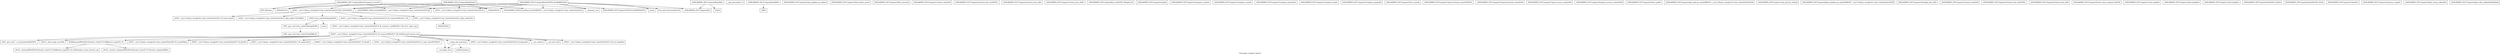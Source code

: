 digraph "Call graph: compute_bond.ll" {
	label="Call graph: compute_bond.ll";

	Node0x5636dd7a4550 [shape=record,label="{_ZN9LAMMPS_NS11ComputeBondC2EPNS_6LAMMPSEiPPc}"];
	Node0x5636dd7a4550 -> Node0x5636dd7eeb00;
	Node0x5636dd7a4550 -> Node0x5636dd7a4a30;
	Node0x5636dd7a4550 -> Node0x5636dd7a4cf0;
	Node0x5636dd7a4550 -> Node0x5636dd7adbb0;
	Node0x5636dd7a4550 -> Node0x5636dd7ba3d0;
	Node0x5636dd7a4550 -> Node0x5636dd7a4d70;
	Node0x5636dd7a4550 -> Node0x5636dd7a4650;
	Node0x5636dd7a4550 -> Node0x5636dd7f7700;
	Node0x5636dd7a4550 -> Node0x5636dd7b4c10;
	Node0x5636dd7a4550 -> Node0x5636dd7e5400;
	Node0x5636dd7a4550 -> Node0x5636dd7a55f0;
	Node0x5636dd7eeb00 [shape=record,label="{_ZN9LAMMPS_NS7ComputeC2EPNS_6LAMMPSEiPPc}"];
	Node0x5636dd7a4d70 [shape=record,label="{_ZN9LAMMPS_NS5Error3allERKNSt7__cxx1112basic_stringIcSt11char_traitsIcESaIcEEEiS8_}"];
	Node0x5636dd7a4a30 [shape=record,label="{_ZNSaIcEC1Ev}"];
	Node0x5636dd7a4cf0 [shape=record,label="{_ZNSt7__cxx1112basic_stringIcSt11char_traitsIcESaIcEEC2IS3_EEPKcRKS3_}"];
	Node0x5636dd7a4cf0 -> Node0x5636dd7b2ea0;
	Node0x5636dd7a4cf0 -> Node0x5636dd7b49d0;
	Node0x5636dd7a4cf0 -> Node0x5636dd7b5530;
	Node0x5636dd7a4cf0 -> Node0x5636dd7b7440;
	Node0x5636dd7a4cf0 -> Node0x5636dd7b7a40;
	Node0x5636dd7b93a0 [shape=record,label="{__gxx_personality_v0}"];
	Node0x5636dd7a4650 [shape=record,label="{_ZNSt7__cxx1112basic_stringIcSt11char_traitsIcESaIcEED1Ev}"];
	Node0x5636dd7f7700 [shape=record,label="{_ZNSaIcED1Ev}"];
	Node0x5636dd7a55f0 [shape=record,label="{_ZN9LAMMPS_NS5Force10bond_matchERKNSt7__cxx1112basic_stringIcSt11char_traitsIcESaIcEEE}"];
	Node0x5636dd7e5400 [shape=record,label="{__dynamic_cast}"];
	Node0x5636dd7b4c10 [shape=record,label="{llvm.umul.with.overflow.i64}"];
	Node0x5636dd7ba3d0 [shape=record,label="{_Znam}"];
	Node0x5636dd7adbb0 [shape=record,label="{_ZN9LAMMPS_NS7ComputeD2Ev}"];
	Node0x5636dd7bc270 [shape=record,label="{_ZN9LAMMPS_NS11ComputeBondD2Ev}"];
	Node0x5636dd7bc270 -> Node0x5636dd7bd970;
	Node0x5636dd7bc270 -> Node0x5636dd7adbb0;
	Node0x5636dd7bd970 [shape=record,label="{_ZdaPv}"];
	Node0x5636dd7beaa0 [shape=record,label="{_ZN9LAMMPS_NS11ComputeBondD0Ev}"];
	Node0x5636dd7beaa0 -> Node0x5636dd7bfcb0;
	Node0x5636dd7bfcb0 [shape=record,label="{_ZdlPv}"];
	Node0x5636dd7c0620 [shape=record,label="{_ZN9LAMMPS_NS11ComputeBond4initEv}"];
	Node0x5636dd7c0620 -> Node0x5636dd7a4a30;
	Node0x5636dd7c0620 -> Node0x5636dd7a4cf0;
	Node0x5636dd7c0620 -> Node0x5636dd7a55f0;
	Node0x5636dd7c0620 -> Node0x5636dd7e5400;
	Node0x5636dd7c0620 -> Node0x5636dd7a4650;
	Node0x5636dd7c0620 -> Node0x5636dd7f7700;
	Node0x5636dd7c0620 -> Node0x5636dd7a4d70;
	Node0x5636dd7e2d00 [shape=record,label="{_ZN9LAMMPS_NS7Compute21get_griddata_by_indexEi}"];
	Node0x5636dd7e4510 [shape=record,label="{_ZN9LAMMPS_NS7Compute14dof_remove_preEv}"];
	Node0x5636dd7e50b0 [shape=record,label="{_ZN9LAMMPS_NS7Compute10dof_removeEi}"];
	Node0x5636dd7e6ac0 [shape=record,label="{_ZN9LAMMPS_NS7Compute11remove_biasEiPd}"];
	Node0x5636dd7e87b0 [shape=record,label="{_ZN9LAMMPS_NS7Compute15remove_bias_thrEiPdS1_}"];
	Node0x5636dd7e9610 [shape=record,label="{_ZN9LAMMPS_NS7Compute15remove_bias_allEv}"];
	Node0x5636dd7c1c50 [shape=record,label="{_ZN9LAMMPS_NS11ComputeBond14compute_vectorEv}"];
	Node0x5636dd7c1c50 -> Node0x5636dd7a4a30;
	Node0x5636dd7c1c50 -> Node0x5636dd7a4cf0;
	Node0x5636dd7c1c50 -> Node0x5636dd7c3150;
	Node0x5636dd7c1c50 -> Node0x5636dd7f7700;
	Node0x5636dd7c1c50 -> Node0x5636dd7a4d70;
	Node0x5636dd7c1c50 -> Node0x5636dd7a4650;
	Node0x5636dd7c3150 [shape=record,label="{MPI_Allreduce}"];
	Node0x5636dd7c4050 [shape=record,label="{_ZN9LAMMPS_NS7Compute15reset_extra_dofEv}"];
	Node0x5636dd7c5bc0 [shape=record,label="{_ZN9LAMMPS_NS7Compute9init_listEiPNS_9NeighListE}"];
	Node0x5636dd7c75d0 [shape=record,label="{_ZN9LAMMPS_NS7Compute5setupEv}"];
	Node0x5636dd7c8450 [shape=record,label="{_ZN9LAMMPS_NS7Compute14compute_scalarEv}"];
	Node0x5636dd7c9b00 [shape=record,label="{_ZN9LAMMPS_NS7Compute13compute_arrayEv}"];
	Node0x5636dd7cbcf0 [shape=record,label="{_ZN9LAMMPS_NS7Compute15compute_peratomEv}"];
	Node0x5636dd7cf4e0 [shape=record,label="{_ZN9LAMMPS_NS7Compute13compute_localEv}"];
	Node0x5636dd7d2560 [shape=record,label="{_ZN9LAMMPS_NS7Compute15compute_pergridEv}"];
	Node0x5636dd7d4470 [shape=record,label="{_ZN9LAMMPS_NS7Compute10set_arraysEi}"];
	Node0x5636dd7d5c70 [shape=record,label="{_ZN9LAMMPS_NS7Compute17pack_forward_commEiPiPdiS1_}"];
	Node0x5636dd7d6a40 [shape=record,label="{_ZN9LAMMPS_NS7Compute19unpack_forward_commEiiPd}"];
	Node0x5636dd7cbfa0 [shape=record,label="{_ZSt10__distanceIPKcENSt15iterator_traitsIT_E15difference_typeES3_S3_St26random_access_iterator_tag}"];
	Node0x5636dd7dc220 [shape=record,label="{_ZN9LAMMPS_NS7Compute17pack_reverse_commEiiPd}"];
	Node0x5636dd7dde10 [shape=record,label="{_ZN9LAMMPS_NS7Compute19unpack_reverse_commEiPiPd}"];
	Node0x5636dd7df550 [shape=record,label="{_ZN9LAMMPS_NS7Compute10reset_gridEv}"];
	Node0x5636dd7e1110 [shape=record,label="{_ZN9LAMMPS_NS7Compute16get_grid_by_nameERKNSt7__cxx1112basic_stringIcSt11char_traitsIcESaIcEEERi}"];
	Node0x5636dd7e1d70 [shape=record,label="{_ZN9LAMMPS_NS7Compute17get_grid_by_indexEi}"];
	Node0x5636dd7e2a40 [shape=record,label="{_ZN9LAMMPS_NS7Compute20get_griddata_by_nameEiRKNSt7__cxx1112basic_stringIcSt11char_traitsIcESaIcEEERi}"];
	Node0x5636dd7e5540 [shape=record,label="{_ZN9LAMMPS_NS7Compute16reapply_bias_allEv}"];
	Node0x5636dd7ea6e0 [shape=record,label="{_ZN9LAMMPS_NS7Compute12restore_biasEiPd}"];
	Node0x5636dd7eac90 [shape=record,label="{_ZN9LAMMPS_NS7Compute16restore_bias_thrEiPdS1_}"];
	Node0x5636dd7f7890 [shape=record,label="{_ZN9LAMMPS_NS7Compute16restore_bias_allEv}"];
	Node0x5636dd7a7c00 [shape=record,label="{_ZN9LAMMPS_NS7Compute23reset_extra_compute_fixEPKc}"];
	Node0x5636dd7e7580 [shape=record,label="{_ZN9LAMMPS_NS7Compute11lock_enableEv}"];
	Node0x5636dd7d1c00 [shape=record,label="{_ZN9LAMMPS_NS7Compute12lock_disableEv}"];
	Node0x5636dd7d5690 [shape=record,label="{_ZN9LAMMPS_NS7Compute11lock_lengthEv}"];
	Node0x5636dd7dcaf0 [shape=record,label="{_ZN9LAMMPS_NS7Compute4lockEPNS_3FixEll}"];
	Node0x5636dd7dd510 [shape=record,label="{_ZN9LAMMPS_NS7Compute6unlockEPNS_3FixE}"];
	Node0x5636dd7dec00 [shape=record,label="{_ZN9LAMMPS_NS7Compute7refreshEv}"];
	Node0x5636dd7e1220 [shape=record,label="{_ZN9LAMMPS_NS7Compute12memory_usageEv}"];
	Node0x5636dd7e7810 [shape=record,label="{_ZN9LAMMPS_NS7Compute19pair_setup_callbackEii}"];
	Node0x5636dd7b2ea0 [shape=record,label="{_ZNSt7__cxx1112basic_stringIcSt11char_traitsIcESaIcEE13_M_local_dataEv}"];
	Node0x5636dd7b49d0 [shape=record,label="{_ZNSt7__cxx1112basic_stringIcSt11char_traitsIcESaIcEE12_Alloc_hiderC1EPcRKS3_}"];
	Node0x5636dd7e8da0 [shape=record,label="{_ZN9LAMMPS_NS7Compute19pair_tally_callbackEiiiidddddd}"];
	Node0x5636dd7b7440 [shape=record,label="{_ZNSt7__cxx1112basic_stringIcSt11char_traitsIcESaIcEE12_M_constructIPKcEEvT_S8_}"];
	Node0x5636dd7b7440 -> Node0x5636dd7e94f0;
	Node0x5636dd7b5530 [shape=record,label="{_ZNSt11char_traitsIcE6lengthEPKc}"];
	Node0x5636dd7b5530 -> Node0x5636dd7bf0a0;
	Node0x5636dd7b5530 -> Node0x5636dd7c09d0;
	Node0x5636dd7b7a40 [shape=record,label="{_ZNSt7__cxx1112basic_stringIcSt11char_traitsIcESaIcEE12_Alloc_hiderD2Ev}"];
	Node0x5636dd7b7a40 -> Node0x5636dd7c0140;
	Node0x5636dd7e94f0 [shape=record,label="{_ZNSt7__cxx1112basic_stringIcSt11char_traitsIcESaIcEE16_M_construct_auxIPKcEEvT_S8_St12__false_type}"];
	Node0x5636dd7e94f0 -> Node0x5636dd7c5c30;
	Node0x5636dd7c5c30 [shape=record,label="{_ZNSt7__cxx1112basic_stringIcSt11char_traitsIcESaIcEE12_M_constructIPKcEEvT_S8_St20forward_iterator_tag}"];
	Node0x5636dd7c5c30 -> Node0x5636dd7c8fa0;
	Node0x5636dd7c5c30 -> Node0x5636dd7c84c0;
	Node0x5636dd7c5c30 -> Node0x5636dd7d1250;
	Node0x5636dd7c5c30 -> Node0x5636dd7d03d0;
	Node0x5636dd7c5c30 -> Node0x5636dd7eddb0;
	Node0x5636dd7c5c30 -> Node0x5636dd7e7b70;
	Node0x5636dd7c5c30 -> Node0x5636dd7eb010;
	Node0x5636dd7c5c30 -> Node0x5636dd7a8ba0;
	Node0x5636dd7c5c30 -> Node0x5636dd7aa860;
	Node0x5636dd7c5c30 -> Node0x5636dd7fc5a0;
	Node0x5636dd7c5c30 -> Node0x5636dd7fc620;
	Node0x5636dd7c5c30 -> Node0x5636dd7fc6a0;
	Node0x5636dd7c5c30 -> Node0x5636dd7fc720;
	Node0x5636dd7c5c30 -> Node0x5636dd7fc7a0;
	Node0x5636dd7c8fa0 [shape=record,label="{_ZN9__gnu_cxx17__is_null_pointerIKcEEbPT_}"];
	Node0x5636dd7c84c0 [shape=record,label="{_ZSt19__throw_logic_errorPKc}"];
	Node0x5636dd7d1250 [shape=record,label="{_ZSt8distanceIPKcENSt15iterator_traitsIT_E15difference_typeES3_S3_}"];
	Node0x5636dd7d1250 -> Node0x5636dd7c8740;
	Node0x5636dd7d1250 -> Node0x5636dd7cbfa0;
	Node0x5636dd7eddb0 [shape=record,label="{_ZNSt7__cxx1112basic_stringIcSt11char_traitsIcESaIcEE7_M_dataEPc}"];
	Node0x5636dd7d03d0 [shape=record,label="{_ZNSt7__cxx1112basic_stringIcSt11char_traitsIcESaIcEE9_M_createERmm}"];
	Node0x5636dd7e7b70 [shape=record,label="{_ZNSt7__cxx1112basic_stringIcSt11char_traitsIcESaIcEE11_M_capacityEm}"];
	Node0x5636dd7a8ba0 [shape=record,label="{_ZNSt7__cxx1112basic_stringIcSt11char_traitsIcESaIcEE13_S_copy_charsEPcPKcS7_}"];
	Node0x5636dd7eb010 [shape=record,label="{_ZNKSt7__cxx1112basic_stringIcSt11char_traitsIcESaIcEE7_M_dataEv}"];
	Node0x5636dd7aa860 [shape=record,label="{__cxa_begin_catch}"];
	Node0x5636dd7fc5a0 [shape=record,label="{_ZNSt7__cxx1112basic_stringIcSt11char_traitsIcESaIcEE10_M_disposeEv}"];
	Node0x5636dd7fc620 [shape=record,label="{__cxa_rethrow}"];
	Node0x5636dd7fc6a0 [shape=record,label="{__cxa_end_catch}"];
	Node0x5636dd7fc7a0 [shape=record,label="{__clang_call_terminate}"];
	Node0x5636dd7fc7a0 -> Node0x5636dd7aa860;
	Node0x5636dd7fc7a0 -> Node0x5636dd7cc020;
	Node0x5636dd7cc020 [shape=record,label="{_ZSt9terminatev}"];
	Node0x5636dd7fc720 [shape=record,label="{_ZNSt7__cxx1112basic_stringIcSt11char_traitsIcESaIcEE13_M_set_lengthEm}"];
	Node0x5636dd7c8740 [shape=record,label="{_ZSt19__iterator_categoryIPKcENSt15iterator_traitsIT_E17iterator_categoryERKS3_}"];
	Node0x5636dd7bf0a0 [shape=record,label="{_ZN9__gnu_cxx11char_traitsIcE6lengthEPKc}"];
	Node0x5636dd7bf0a0 -> Node0x5636dd7eae70;
	Node0x5636dd7c09d0 [shape=record,label="{strlen}"];
	Node0x5636dd7eae70 [shape=record,label="{_ZN9__gnu_cxx11char_traitsIcE2eqERKcS3_}"];
	Node0x5636dd7c0140 [shape=record,label="{_ZNSaIcED2Ev}"];
}
